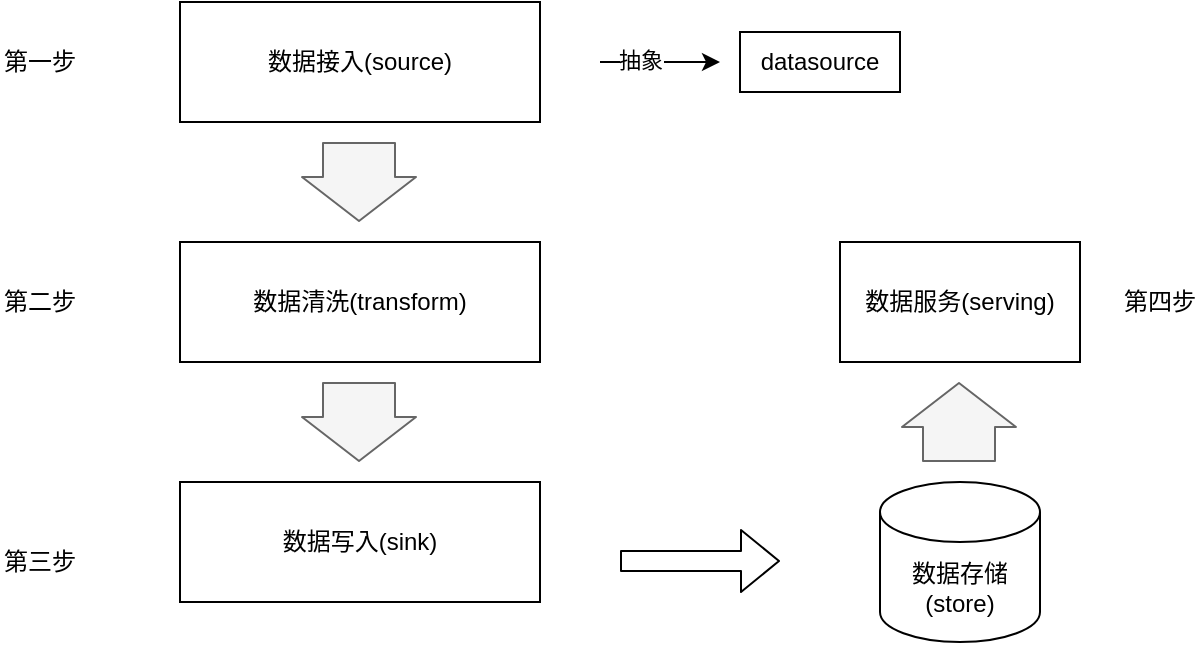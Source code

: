 <mxfile version="13.8.3" type="github">
  <diagram id="dF1XL6WRzTdZwQkR2Qwr" name="Page-1">
    <mxGraphModel dx="1259" dy="843" grid="1" gridSize="10" guides="1" tooltips="1" connect="1" arrows="1" fold="1" page="1" pageScale="1" pageWidth="827" pageHeight="1169" math="0" shadow="0">
      <root>
        <mxCell id="0" />
        <mxCell id="1" parent="0" />
        <mxCell id="1FCEnOmXXoxcdBwHK99l-1" value="数据接入(source)" style="rounded=0;whiteSpace=wrap;html=1;" vertex="1" parent="1">
          <mxGeometry x="370" y="200" width="180" height="60" as="geometry" />
        </mxCell>
        <mxCell id="1FCEnOmXXoxcdBwHK99l-2" value="第一步" style="text;html=1;strokeColor=none;fillColor=none;align=center;verticalAlign=middle;whiteSpace=wrap;rounded=0;" vertex="1" parent="1">
          <mxGeometry x="280" y="220" width="40" height="20" as="geometry" />
        </mxCell>
        <mxCell id="1FCEnOmXXoxcdBwHK99l-3" value="数据清洗(transform)" style="rounded=0;whiteSpace=wrap;html=1;" vertex="1" parent="1">
          <mxGeometry x="370" y="320" width="180" height="60" as="geometry" />
        </mxCell>
        <mxCell id="1FCEnOmXXoxcdBwHK99l-4" value="第二步" style="text;html=1;strokeColor=none;fillColor=none;align=center;verticalAlign=middle;whiteSpace=wrap;rounded=0;" vertex="1" parent="1">
          <mxGeometry x="280" y="340" width="40" height="20" as="geometry" />
        </mxCell>
        <mxCell id="1FCEnOmXXoxcdBwHK99l-5" value="数据写入(sink)" style="rounded=0;whiteSpace=wrap;html=1;" vertex="1" parent="1">
          <mxGeometry x="370" y="440" width="180" height="60" as="geometry" />
        </mxCell>
        <mxCell id="1FCEnOmXXoxcdBwHK99l-6" value="第三步" style="text;html=1;strokeColor=none;fillColor=none;align=center;verticalAlign=middle;whiteSpace=wrap;rounded=0;" vertex="1" parent="1">
          <mxGeometry x="280" y="470" width="40" height="20" as="geometry" />
        </mxCell>
        <mxCell id="1FCEnOmXXoxcdBwHK99l-7" value="" style="shape=flexArrow;endArrow=classic;html=1;" edge="1" parent="1">
          <mxGeometry width="50" height="50" relative="1" as="geometry">
            <mxPoint x="590" y="479.5" as="sourcePoint" />
            <mxPoint x="670" y="479.5" as="targetPoint" />
          </mxGeometry>
        </mxCell>
        <mxCell id="1FCEnOmXXoxcdBwHK99l-8" value="数据存储(store)" style="shape=cylinder3;whiteSpace=wrap;html=1;boundedLbl=1;backgroundOutline=1;size=15;" vertex="1" parent="1">
          <mxGeometry x="720" y="440" width="80" height="80" as="geometry" />
        </mxCell>
        <mxCell id="1FCEnOmXXoxcdBwHK99l-9" value="数据服务(serving)" style="rounded=0;whiteSpace=wrap;html=1;" vertex="1" parent="1">
          <mxGeometry x="700" y="320" width="120" height="60" as="geometry" />
        </mxCell>
        <mxCell id="1FCEnOmXXoxcdBwHK99l-10" value="" style="shape=flexArrow;endArrow=classic;html=1;width=36;endSize=7;fillColor=#f5f5f5;strokeColor=#666666;" edge="1" parent="1">
          <mxGeometry width="50" height="50" relative="1" as="geometry">
            <mxPoint x="459.5" y="270" as="sourcePoint" />
            <mxPoint x="459.5" y="310" as="targetPoint" />
          </mxGeometry>
        </mxCell>
        <mxCell id="1FCEnOmXXoxcdBwHK99l-11" value="" style="shape=flexArrow;endArrow=classic;html=1;width=36;endSize=7;fillColor=#f5f5f5;strokeColor=#666666;" edge="1" parent="1">
          <mxGeometry width="50" height="50" relative="1" as="geometry">
            <mxPoint x="459.5" y="390" as="sourcePoint" />
            <mxPoint x="459.5" y="430" as="targetPoint" />
          </mxGeometry>
        </mxCell>
        <mxCell id="1FCEnOmXXoxcdBwHK99l-12" value="" style="shape=flexArrow;endArrow=classic;html=1;width=36;endSize=7;fillColor=#f5f5f5;strokeColor=#666666;" edge="1" parent="1">
          <mxGeometry width="50" height="50" relative="1" as="geometry">
            <mxPoint x="759.5" y="430" as="sourcePoint" />
            <mxPoint x="759.5" y="390" as="targetPoint" />
          </mxGeometry>
        </mxCell>
        <mxCell id="1FCEnOmXXoxcdBwHK99l-13" value="第四步" style="text;html=1;strokeColor=none;fillColor=none;align=center;verticalAlign=middle;whiteSpace=wrap;rounded=0;" vertex="1" parent="1">
          <mxGeometry x="840" y="340" width="40" height="20" as="geometry" />
        </mxCell>
        <mxCell id="1FCEnOmXXoxcdBwHK99l-16" value="" style="endArrow=classic;html=1;" edge="1" parent="1">
          <mxGeometry width="50" height="50" relative="1" as="geometry">
            <mxPoint x="580" y="230" as="sourcePoint" />
            <mxPoint x="640" y="230" as="targetPoint" />
          </mxGeometry>
        </mxCell>
        <mxCell id="1FCEnOmXXoxcdBwHK99l-18" value="抽象" style="edgeLabel;html=1;align=center;verticalAlign=middle;resizable=0;points=[];" vertex="1" connectable="0" parent="1FCEnOmXXoxcdBwHK99l-16">
          <mxGeometry x="-0.343" y="1" relative="1" as="geometry">
            <mxPoint as="offset" />
          </mxGeometry>
        </mxCell>
        <mxCell id="1FCEnOmXXoxcdBwHK99l-19" value="datasource" style="rounded=0;whiteSpace=wrap;html=1;fillColor=#FFFFFF;" vertex="1" parent="1">
          <mxGeometry x="650" y="215" width="80" height="30" as="geometry" />
        </mxCell>
      </root>
    </mxGraphModel>
  </diagram>
</mxfile>

